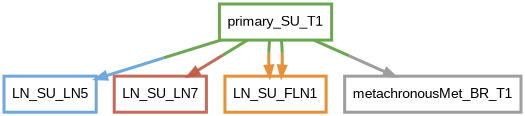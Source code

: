 digraph  {
dpi=600;size=3.5;
LN_SU_LN5 [color="#6fa8dc", fillcolor=white, fontname=Arial, penwidth="3.0", shape=box];
LN_SU_LN7 [color="#be5742e1", fillcolor=white, fontname=Arial, penwidth="3.0", shape=box];
primary_SU_T1 [color="#6aa84f", fillcolor=white, fontname=Arial, penwidth="3.0", shape=box];
LN_SU_FLN1 [color="#e69138", fillcolor=white, fontname=Arial, penwidth="3.0", shape=box];
metachronousMet_BR_T1 [color="#9e9e9e", fillcolor=white, fontname=Arial, penwidth="3.0", shape=box];
primary_SU_T1 -> LN_SU_LN5  [color="#6aa84f;0.5:#6fa8dc", key=0, penwidth=3];
primary_SU_T1 -> LN_SU_LN7  [color="#6aa84f;0.5:#be5742e1", key=0, penwidth=3];
primary_SU_T1 -> LN_SU_FLN1  [color="#6aa84f;0.5:#e69138", key=0, penwidth=3];
primary_SU_T1 -> LN_SU_FLN1  [color="#6aa84f;0.5:#e69138", key=1, penwidth=3];
primary_SU_T1 -> metachronousMet_BR_T1  [color="#6aa84f;0.5:#9e9e9e", key=0, penwidth=3];
}
